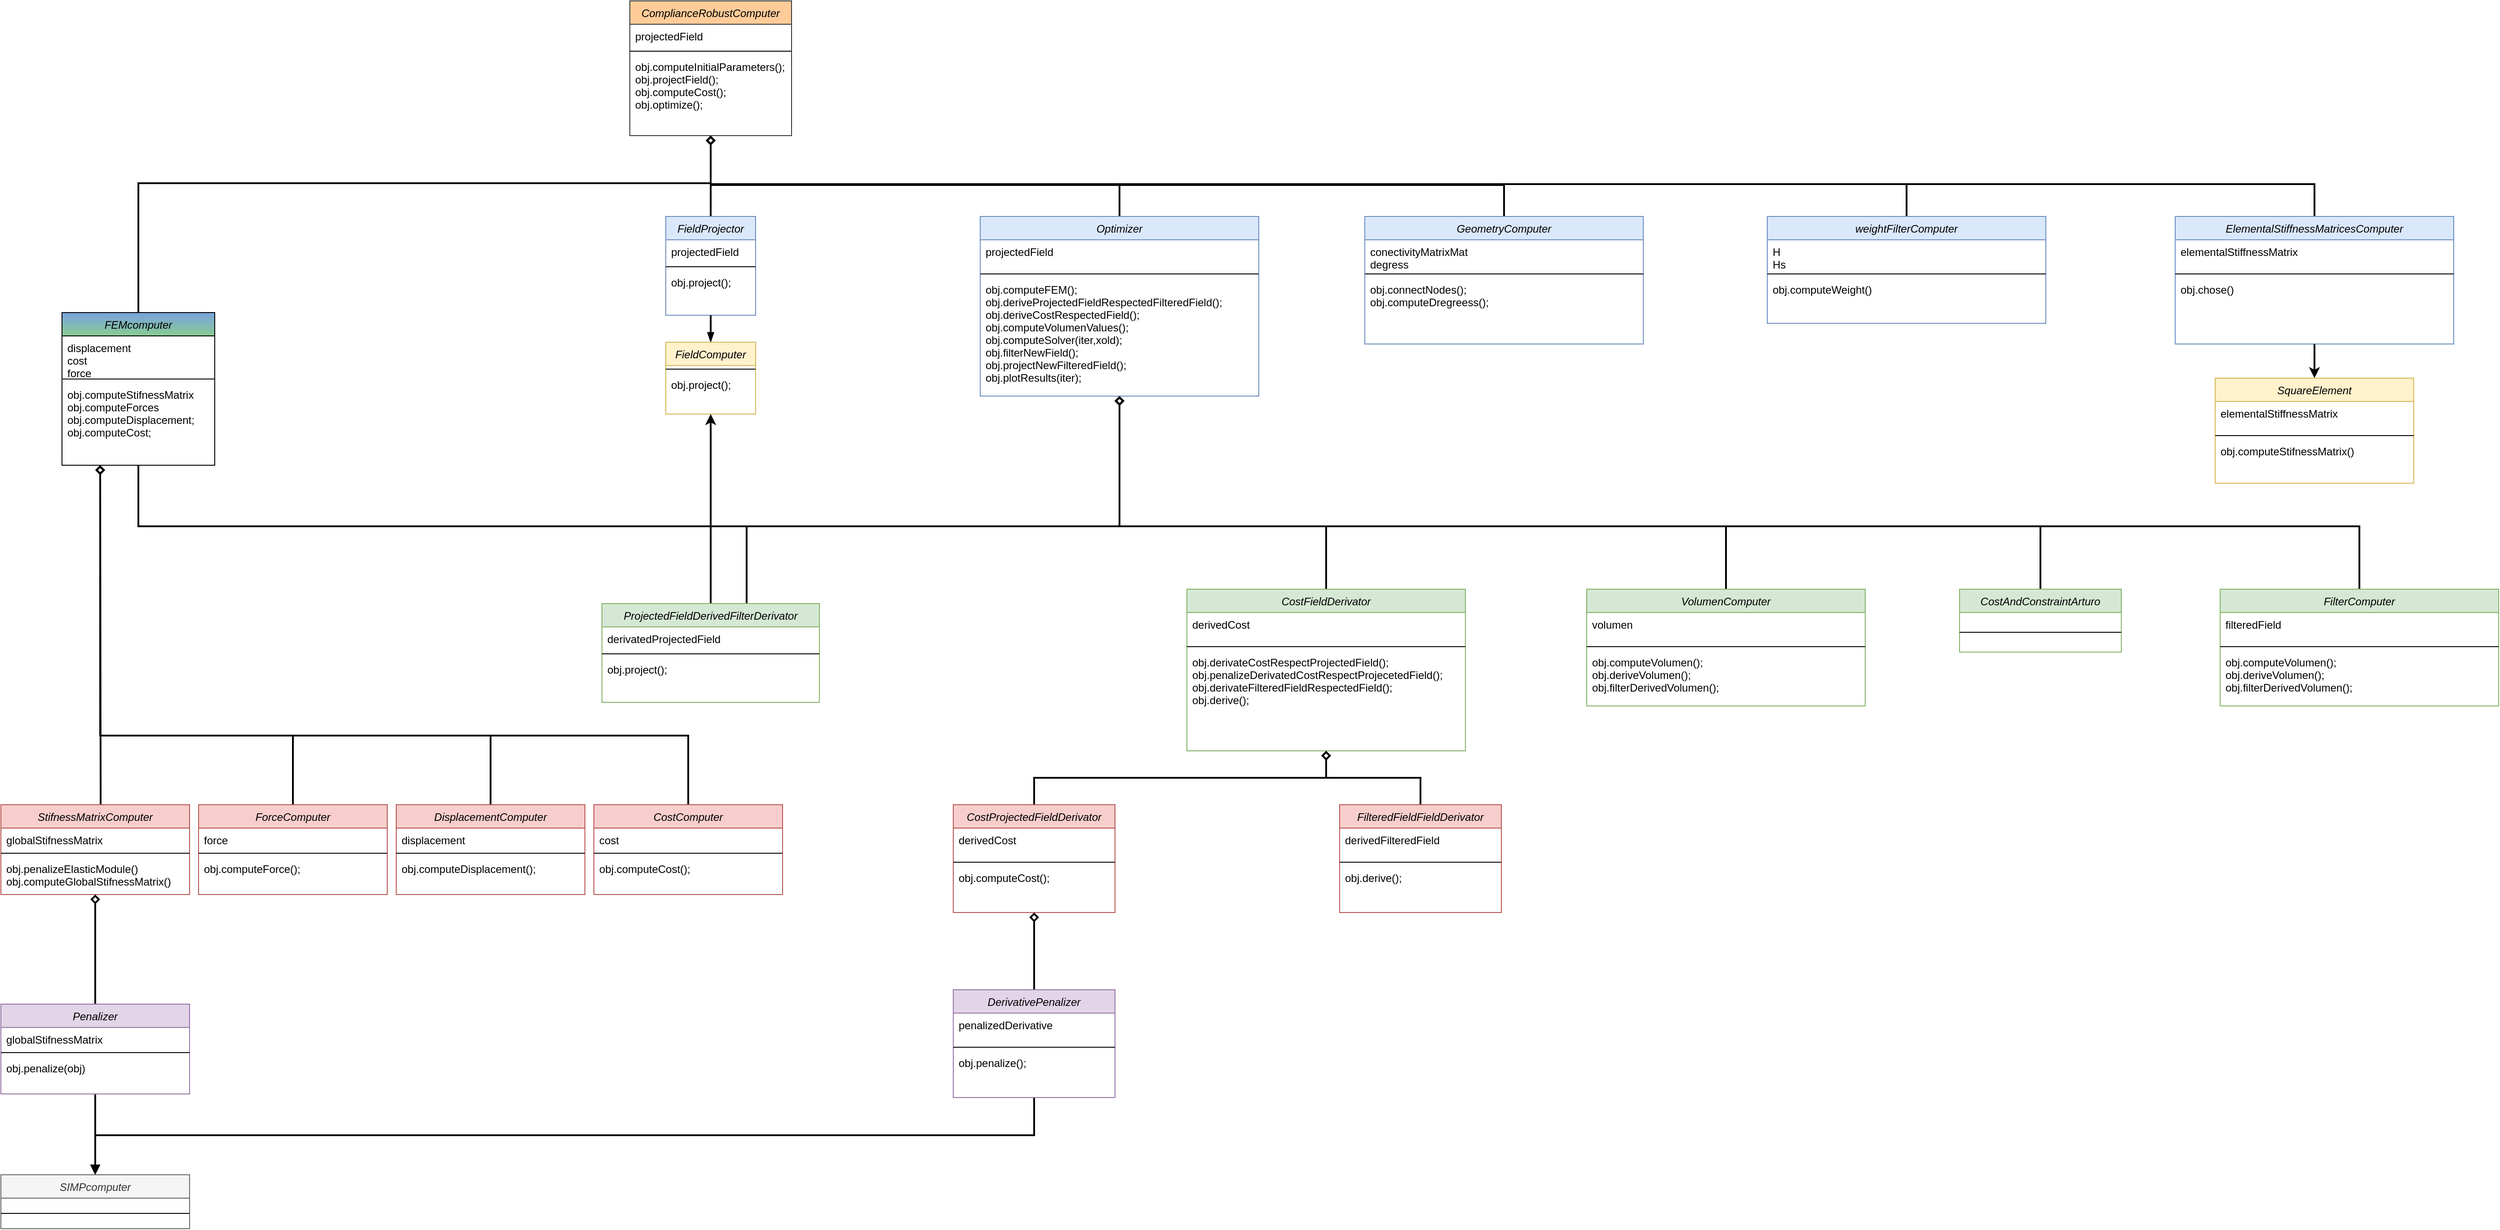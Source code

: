 <mxfile version="21.0.6" type="device"><diagram id="C5RBs43oDa-KdzZeNtuy" name="Page-1"><mxGraphModel dx="2378" dy="1433" grid="0" gridSize="10" guides="1" tooltips="1" connect="1" arrows="1" fold="1" page="1" pageScale="1" pageWidth="3300" pageHeight="2339" math="0" shadow="0"><root><mxCell id="WIyWlLk6GJQsqaUBKTNV-0"/><mxCell id="WIyWlLk6GJQsqaUBKTNV-1" parent="WIyWlLk6GJQsqaUBKTNV-0"/><mxCell id="zkfFHV4jXpPFQw0GAbJ--0" value="ComplianceRobustComputer" style="swimlane;fontStyle=2;align=center;verticalAlign=top;childLayout=stackLayout;horizontal=1;startSize=26;horizontalStack=0;resizeParent=1;resizeLast=0;collapsible=1;marginBottom=0;rounded=0;shadow=0;strokeWidth=1;fillColor=#ffcc99;strokeColor=#36393d;" parent="WIyWlLk6GJQsqaUBKTNV-1" vertex="1"><mxGeometry x="975" y="543" width="180" height="150" as="geometry"><mxRectangle x="330" y="30" width="160" height="26" as="alternateBounds"/></mxGeometry></mxCell><mxCell id="zkfFHV4jXpPFQw0GAbJ--1" value="projectedField" style="text;align=left;verticalAlign=top;spacingLeft=4;spacingRight=4;overflow=hidden;rotatable=0;points=[[0,0.5],[1,0.5]];portConstraint=eastwest;" parent="zkfFHV4jXpPFQw0GAbJ--0" vertex="1"><mxGeometry y="26" width="180" height="26" as="geometry"/></mxCell><mxCell id="zkfFHV4jXpPFQw0GAbJ--4" value="" style="line;html=1;strokeWidth=1;align=left;verticalAlign=middle;spacingTop=-1;spacingLeft=3;spacingRight=3;rotatable=0;labelPosition=right;points=[];portConstraint=eastwest;" parent="zkfFHV4jXpPFQw0GAbJ--0" vertex="1"><mxGeometry y="52" width="180" height="8" as="geometry"/></mxCell><mxCell id="zkfFHV4jXpPFQw0GAbJ--5" value="            obj.computeInitialParameters();&#10;            obj.projectField();&#10;            obj.computeCost();&#10;            obj.optimize();" style="text;align=left;verticalAlign=top;spacingLeft=4;spacingRight=4;overflow=hidden;rotatable=0;points=[[0,0.5],[1,0.5]];portConstraint=eastwest;" parent="zkfFHV4jXpPFQw0GAbJ--0" vertex="1"><mxGeometry y="60" width="180" height="70" as="geometry"/></mxCell><mxCell id="yDLSr4atUfNvEjxQzT37-46" style="edgeStyle=orthogonalEdgeStyle;rounded=0;orthogonalLoop=1;jettySize=auto;html=1;strokeColor=#000000;fontColor=#393C56;fillColor=#F2CC8F;endArrow=diamond;endFill=0;endSize=6;strokeWidth=2;" edge="1" parent="WIyWlLk6GJQsqaUBKTNV-1" source="R_Au4kxGA2XfaqDKN6vM-2" target="zkfFHV4jXpPFQw0GAbJ--0"><mxGeometry relative="1" as="geometry"/></mxCell><mxCell id="R_Au4kxGA2XfaqDKN6vM-2" value="FieldProjector" style="swimlane;fontStyle=2;align=center;verticalAlign=top;childLayout=stackLayout;horizontal=1;startSize=26;horizontalStack=0;resizeParent=1;resizeLast=0;collapsible=1;marginBottom=0;rounded=0;shadow=0;strokeWidth=1;fillColor=#dae8fc;strokeColor=#6c8ebf;" parent="WIyWlLk6GJQsqaUBKTNV-1" vertex="1"><mxGeometry x="1015" y="783" width="100" height="110" as="geometry"><mxRectangle x="330" y="30" width="160" height="26" as="alternateBounds"/></mxGeometry></mxCell><mxCell id="R_Au4kxGA2XfaqDKN6vM-3" value="projectedField" style="text;align=left;verticalAlign=top;spacingLeft=4;spacingRight=4;overflow=hidden;rotatable=0;points=[[0,0.5],[1,0.5]];portConstraint=eastwest;" parent="R_Au4kxGA2XfaqDKN6vM-2" vertex="1"><mxGeometry y="26" width="100" height="26" as="geometry"/></mxCell><mxCell id="R_Au4kxGA2XfaqDKN6vM-4" value="" style="line;html=1;strokeWidth=1;align=left;verticalAlign=middle;spacingTop=-1;spacingLeft=3;spacingRight=3;rotatable=0;labelPosition=right;points=[];portConstraint=eastwest;" parent="R_Au4kxGA2XfaqDKN6vM-2" vertex="1"><mxGeometry y="52" width="100" height="8" as="geometry"/></mxCell><mxCell id="R_Au4kxGA2XfaqDKN6vM-5" value="            obj.project();&#10;" style="text;align=left;verticalAlign=top;spacingLeft=4;spacingRight=4;overflow=hidden;rotatable=0;points=[[0,0.5],[1,0.5]];portConstraint=eastwest;" parent="R_Au4kxGA2XfaqDKN6vM-2" vertex="1"><mxGeometry y="60" width="100" height="30" as="geometry"/></mxCell><mxCell id="yDLSr4atUfNvEjxQzT37-2" style="edgeStyle=orthogonalEdgeStyle;rounded=0;orthogonalLoop=1;jettySize=auto;html=1;entryX=0.5;entryY=1;entryDx=0;entryDy=0;endArrow=none;endFill=0;startArrow=blockThin;startFill=1;endSize=6;strokeWidth=2;" edge="1" parent="WIyWlLk6GJQsqaUBKTNV-1" source="R_Au4kxGA2XfaqDKN6vM-6" target="R_Au4kxGA2XfaqDKN6vM-2"><mxGeometry relative="1" as="geometry"/></mxCell><mxCell id="R_Au4kxGA2XfaqDKN6vM-6" value="FieldComputer" style="swimlane;fontStyle=2;align=center;verticalAlign=top;childLayout=stackLayout;horizontal=1;startSize=26;horizontalStack=0;resizeParent=1;resizeLast=0;collapsible=1;marginBottom=0;rounded=0;shadow=0;strokeWidth=1;fillColor=#fff2cc;strokeColor=#d6b656;" parent="WIyWlLk6GJQsqaUBKTNV-1" vertex="1"><mxGeometry x="1015" y="923" width="100" height="80" as="geometry"><mxRectangle x="330" y="30" width="160" height="26" as="alternateBounds"/></mxGeometry></mxCell><mxCell id="R_Au4kxGA2XfaqDKN6vM-8" value="" style="line;html=1;strokeWidth=1;align=left;verticalAlign=middle;spacingTop=-1;spacingLeft=3;spacingRight=3;rotatable=0;labelPosition=right;points=[];portConstraint=eastwest;" parent="R_Au4kxGA2XfaqDKN6vM-6" vertex="1"><mxGeometry y="26" width="100" height="8" as="geometry"/></mxCell><mxCell id="R_Au4kxGA2XfaqDKN6vM-9" value="            obj.project();&#10;" style="text;align=left;verticalAlign=top;spacingLeft=4;spacingRight=4;overflow=hidden;rotatable=0;points=[[0,0.5],[1,0.5]];portConstraint=eastwest;" parent="R_Au4kxGA2XfaqDKN6vM-6" vertex="1"><mxGeometry y="34" width="100" height="26" as="geometry"/></mxCell><mxCell id="R_Au4kxGA2XfaqDKN6vM-131" style="edgeStyle=elbowEdgeStyle;rounded=0;orthogonalLoop=1;jettySize=auto;elbow=vertical;html=1;entryX=0.5;entryY=1;entryDx=0;entryDy=0;endArrow=diamond;endFill=0;endSize=6;strokeWidth=2;" parent="WIyWlLk6GJQsqaUBKTNV-1" source="R_Au4kxGA2XfaqDKN6vM-14" target="zkfFHV4jXpPFQw0GAbJ--0" edge="1"><mxGeometry relative="1" as="geometry"><Array as="points"><mxPoint x="853" y="746"/><mxPoint x="417" y="828"/><mxPoint x="510" y="828"/></Array></mxGeometry></mxCell><mxCell id="yDLSr4atUfNvEjxQzT37-9" style="edgeStyle=orthogonalEdgeStyle;rounded=0;orthogonalLoop=1;jettySize=auto;html=1;exitX=0.5;exitY=1;exitDx=0;exitDy=0;entryX=0.5;entryY=1;entryDx=0;entryDy=0;endArrow=diamond;endFill=0;endSize=6;strokeWidth=2;" edge="1" parent="WIyWlLk6GJQsqaUBKTNV-1" source="R_Au4kxGA2XfaqDKN6vM-14" target="R_Au4kxGA2XfaqDKN6vM-116"><mxGeometry relative="1" as="geometry"><Array as="points"><mxPoint x="428" y="1128"/><mxPoint x="1520" y="1128"/></Array></mxGeometry></mxCell><mxCell id="R_Au4kxGA2XfaqDKN6vM-14" value="FEMcomputer" style="swimlane;fontStyle=2;align=center;verticalAlign=top;childLayout=stackLayout;horizontal=1;startSize=26;horizontalStack=0;resizeParent=1;resizeLast=0;collapsible=1;marginBottom=0;rounded=0;shadow=0;strokeWidth=1;gradientColor=#89CC94;strokeColor=default;fillColor=#78a2de;swimlaneFillColor=none;" parent="WIyWlLk6GJQsqaUBKTNV-1" vertex="1"><mxGeometry x="343" y="890" width="170" height="170" as="geometry"><mxRectangle x="330" y="30" width="160" height="26" as="alternateBounds"/></mxGeometry></mxCell><mxCell id="R_Au4kxGA2XfaqDKN6vM-15" value="        displacement&#10;        cost&#10;        force" style="text;align=left;verticalAlign=top;spacingLeft=4;spacingRight=4;overflow=hidden;rotatable=0;points=[[0,0.5],[1,0.5]];portConstraint=eastwest;" parent="R_Au4kxGA2XfaqDKN6vM-14" vertex="1"><mxGeometry y="26" width="170" height="44" as="geometry"/></mxCell><mxCell id="R_Au4kxGA2XfaqDKN6vM-16" value="" style="line;html=1;strokeWidth=1;align=left;verticalAlign=middle;spacingTop=-1;spacingLeft=3;spacingRight=3;rotatable=0;labelPosition=right;points=[];portConstraint=eastwest;" parent="R_Au4kxGA2XfaqDKN6vM-14" vertex="1"><mxGeometry y="70" width="170" height="8" as="geometry"/></mxCell><mxCell id="R_Au4kxGA2XfaqDKN6vM-17" value="            obj.computeStifnessMatrix&#10;            obj.computeForces&#10;            obj.computeDisplacement;&#10;            obj.computeCost;" style="text;align=left;verticalAlign=top;spacingLeft=4;spacingRight=4;overflow=hidden;rotatable=0;points=[[0,0.5],[1,0.5]];portConstraint=eastwest;" parent="R_Au4kxGA2XfaqDKN6vM-14" vertex="1"><mxGeometry y="78" width="170" height="62" as="geometry"/></mxCell><mxCell id="R_Au4kxGA2XfaqDKN6vM-112" style="edgeStyle=elbowEdgeStyle;rounded=0;orthogonalLoop=1;jettySize=auto;elbow=vertical;html=1;entryX=0.25;entryY=1;entryDx=0;entryDy=0;endArrow=diamond;endFill=0;strokeWidth=2;" parent="WIyWlLk6GJQsqaUBKTNV-1" source="R_Au4kxGA2XfaqDKN6vM-32" target="R_Au4kxGA2XfaqDKN6vM-14" edge="1"><mxGeometry relative="1" as="geometry"><Array as="points"><mxPoint x="386" y="1426"/><mxPoint x="401" y="1405"/></Array></mxGeometry></mxCell><mxCell id="R_Au4kxGA2XfaqDKN6vM-32" value="StifnessMatrixComputer" style="swimlane;fontStyle=2;align=center;verticalAlign=top;childLayout=stackLayout;horizontal=1;startSize=26;horizontalStack=0;resizeParent=1;resizeLast=0;collapsible=1;marginBottom=0;rounded=0;shadow=0;strokeWidth=1;fillColor=#f8cecc;strokeColor=#b85450;" parent="WIyWlLk6GJQsqaUBKTNV-1" vertex="1"><mxGeometry x="275" y="1438" width="210" height="100" as="geometry"><mxRectangle x="330" y="30" width="160" height="26" as="alternateBounds"/></mxGeometry></mxCell><mxCell id="R_Au4kxGA2XfaqDKN6vM-33" value="globalStifnessMatrix" style="text;align=left;verticalAlign=top;spacingLeft=4;spacingRight=4;overflow=hidden;rotatable=0;points=[[0,0.5],[1,0.5]];portConstraint=eastwest;" parent="R_Au4kxGA2XfaqDKN6vM-32" vertex="1"><mxGeometry y="26" width="210" height="24" as="geometry"/></mxCell><mxCell id="R_Au4kxGA2XfaqDKN6vM-34" value="" style="line;html=1;strokeWidth=1;align=left;verticalAlign=middle;spacingTop=-1;spacingLeft=3;spacingRight=3;rotatable=0;labelPosition=right;points=[];portConstraint=eastwest;" parent="R_Au4kxGA2XfaqDKN6vM-32" vertex="1"><mxGeometry y="50" width="210" height="8" as="geometry"/></mxCell><mxCell id="R_Au4kxGA2XfaqDKN6vM-35" value="            obj.penalizeElasticModule()&#10;            obj.computeGlobalStifnessMatrix()" style="text;align=left;verticalAlign=top;spacingLeft=4;spacingRight=4;overflow=hidden;rotatable=0;points=[[0,0.5],[1,0.5]];portConstraint=eastwest;" parent="R_Au4kxGA2XfaqDKN6vM-32" vertex="1"><mxGeometry y="58" width="210" height="42" as="geometry"/></mxCell><mxCell id="R_Au4kxGA2XfaqDKN6vM-49" style="edgeStyle=elbowEdgeStyle;rounded=0;orthogonalLoop=1;jettySize=auto;elbow=vertical;html=1;endArrow=block;endFill=1;strokeWidth=2;" parent="WIyWlLk6GJQsqaUBKTNV-1" source="R_Au4kxGA2XfaqDKN6vM-37" target="R_Au4kxGA2XfaqDKN6vM-41" edge="1"><mxGeometry relative="1" as="geometry"/></mxCell><mxCell id="R_Au4kxGA2XfaqDKN6vM-115" style="edgeStyle=elbowEdgeStyle;rounded=0;orthogonalLoop=1;jettySize=auto;elbow=vertical;html=1;endArrow=diamond;endFill=0;strokeWidth=2;" parent="WIyWlLk6GJQsqaUBKTNV-1" source="R_Au4kxGA2XfaqDKN6vM-37" target="R_Au4kxGA2XfaqDKN6vM-32" edge="1"><mxGeometry relative="1" as="geometry"/></mxCell><mxCell id="R_Au4kxGA2XfaqDKN6vM-37" value="Penalizer" style="swimlane;fontStyle=2;align=center;verticalAlign=top;childLayout=stackLayout;horizontal=1;startSize=26;horizontalStack=0;resizeParent=1;resizeLast=0;collapsible=1;marginBottom=0;rounded=0;shadow=0;strokeWidth=1;fillColor=#e1d5e7;strokeColor=#9673a6;" parent="WIyWlLk6GJQsqaUBKTNV-1" vertex="1"><mxGeometry x="275" y="1660" width="210" height="100" as="geometry"><mxRectangle x="330" y="30" width="160" height="26" as="alternateBounds"/></mxGeometry></mxCell><mxCell id="R_Au4kxGA2XfaqDKN6vM-38" value="globalStifnessMatrix" style="text;align=left;verticalAlign=top;spacingLeft=4;spacingRight=4;overflow=hidden;rotatable=0;points=[[0,0.5],[1,0.5]];portConstraint=eastwest;" parent="R_Au4kxGA2XfaqDKN6vM-37" vertex="1"><mxGeometry y="26" width="210" height="24" as="geometry"/></mxCell><mxCell id="R_Au4kxGA2XfaqDKN6vM-39" value="" style="line;html=1;strokeWidth=1;align=left;verticalAlign=middle;spacingTop=-1;spacingLeft=3;spacingRight=3;rotatable=0;labelPosition=right;points=[];portConstraint=eastwest;" parent="R_Au4kxGA2XfaqDKN6vM-37" vertex="1"><mxGeometry y="50" width="210" height="8" as="geometry"/></mxCell><mxCell id="R_Au4kxGA2XfaqDKN6vM-40" value="            obj.penalize(obj)" style="text;align=left;verticalAlign=top;spacingLeft=4;spacingRight=4;overflow=hidden;rotatable=0;points=[[0,0.5],[1,0.5]];portConstraint=eastwest;" parent="R_Au4kxGA2XfaqDKN6vM-37" vertex="1"><mxGeometry y="58" width="210" height="42" as="geometry"/></mxCell><mxCell id="R_Au4kxGA2XfaqDKN6vM-41" value="SIMPcomputer" style="swimlane;fontStyle=2;align=center;verticalAlign=top;childLayout=stackLayout;horizontal=1;startSize=26;horizontalStack=0;resizeParent=1;resizeLast=0;collapsible=1;marginBottom=0;rounded=0;shadow=0;strokeWidth=1;fillColor=#f5f5f5;strokeColor=#666666;fontColor=#333333;" parent="WIyWlLk6GJQsqaUBKTNV-1" vertex="1"><mxGeometry x="275" y="1850" width="210" height="60" as="geometry"><mxRectangle x="330" y="30" width="160" height="26" as="alternateBounds"/></mxGeometry></mxCell><mxCell id="R_Au4kxGA2XfaqDKN6vM-43" value="" style="line;html=1;strokeWidth=1;align=left;verticalAlign=middle;spacingTop=-1;spacingLeft=3;spacingRight=3;rotatable=0;labelPosition=right;points=[];portConstraint=eastwest;" parent="R_Au4kxGA2XfaqDKN6vM-41" vertex="1"><mxGeometry y="26" width="210" height="34" as="geometry"/></mxCell><mxCell id="R_Au4kxGA2XfaqDKN6vM-104" style="edgeStyle=elbowEdgeStyle;rounded=0;orthogonalLoop=1;jettySize=auto;elbow=vertical;html=1;entryX=0.25;entryY=1;entryDx=0;entryDy=0;endArrow=diamond;endFill=0;strokeWidth=2;" parent="WIyWlLk6GJQsqaUBKTNV-1" source="R_Au4kxGA2XfaqDKN6vM-50" target="R_Au4kxGA2XfaqDKN6vM-14" edge="1"><mxGeometry relative="1" as="geometry"><Array as="points"><mxPoint x="600" y="1361"/></Array></mxGeometry></mxCell><mxCell id="R_Au4kxGA2XfaqDKN6vM-50" value="ForceComputer" style="swimlane;fontStyle=2;align=center;verticalAlign=top;childLayout=stackLayout;horizontal=1;startSize=26;horizontalStack=0;resizeParent=1;resizeLast=0;collapsible=1;marginBottom=0;rounded=0;shadow=0;strokeWidth=1;fillColor=#f8cecc;strokeColor=#b85450;" parent="WIyWlLk6GJQsqaUBKTNV-1" vertex="1"><mxGeometry x="495" y="1438" width="210" height="100" as="geometry"><mxRectangle x="330" y="30" width="160" height="26" as="alternateBounds"/></mxGeometry></mxCell><mxCell id="R_Au4kxGA2XfaqDKN6vM-51" value="force" style="text;align=left;verticalAlign=top;spacingLeft=4;spacingRight=4;overflow=hidden;rotatable=0;points=[[0,0.5],[1,0.5]];portConstraint=eastwest;" parent="R_Au4kxGA2XfaqDKN6vM-50" vertex="1"><mxGeometry y="26" width="210" height="24" as="geometry"/></mxCell><mxCell id="R_Au4kxGA2XfaqDKN6vM-52" value="" style="line;html=1;strokeWidth=1;align=left;verticalAlign=middle;spacingTop=-1;spacingLeft=3;spacingRight=3;rotatable=0;labelPosition=right;points=[];portConstraint=eastwest;" parent="R_Au4kxGA2XfaqDKN6vM-50" vertex="1"><mxGeometry y="50" width="210" height="8" as="geometry"/></mxCell><mxCell id="R_Au4kxGA2XfaqDKN6vM-53" value="            obj.computeForce();" style="text;align=left;verticalAlign=top;spacingLeft=4;spacingRight=4;overflow=hidden;rotatable=0;points=[[0,0.5],[1,0.5]];portConstraint=eastwest;" parent="R_Au4kxGA2XfaqDKN6vM-50" vertex="1"><mxGeometry y="58" width="210" height="42" as="geometry"/></mxCell><mxCell id="R_Au4kxGA2XfaqDKN6vM-113" style="edgeStyle=elbowEdgeStyle;rounded=0;orthogonalLoop=1;jettySize=auto;elbow=vertical;html=1;entryX=0.25;entryY=1;entryDx=0;entryDy=0;endArrow=diamond;endFill=0;strokeWidth=2;" parent="WIyWlLk6GJQsqaUBKTNV-1" source="R_Au4kxGA2XfaqDKN6vM-67" target="R_Au4kxGA2XfaqDKN6vM-14" edge="1"><mxGeometry relative="1" as="geometry"><Array as="points"><mxPoint x="674" y="1361"/><mxPoint x="579" y="1363"/></Array></mxGeometry></mxCell><mxCell id="R_Au4kxGA2XfaqDKN6vM-67" value="DisplacementComputer" style="swimlane;fontStyle=2;align=center;verticalAlign=top;childLayout=stackLayout;horizontal=1;startSize=26;horizontalStack=0;resizeParent=1;resizeLast=0;collapsible=1;marginBottom=0;rounded=0;shadow=0;strokeWidth=1;fillColor=#f8cecc;strokeColor=#b85450;" parent="WIyWlLk6GJQsqaUBKTNV-1" vertex="1"><mxGeometry x="715" y="1438" width="210" height="100" as="geometry"><mxRectangle x="330" y="30" width="160" height="26" as="alternateBounds"/></mxGeometry></mxCell><mxCell id="R_Au4kxGA2XfaqDKN6vM-68" value="displacement" style="text;align=left;verticalAlign=top;spacingLeft=4;spacingRight=4;overflow=hidden;rotatable=0;points=[[0,0.5],[1,0.5]];portConstraint=eastwest;" parent="R_Au4kxGA2XfaqDKN6vM-67" vertex="1"><mxGeometry y="26" width="210" height="24" as="geometry"/></mxCell><mxCell id="R_Au4kxGA2XfaqDKN6vM-69" value="" style="line;html=1;strokeWidth=1;align=left;verticalAlign=middle;spacingTop=-1;spacingLeft=3;spacingRight=3;rotatable=0;labelPosition=right;points=[];portConstraint=eastwest;" parent="R_Au4kxGA2XfaqDKN6vM-67" vertex="1"><mxGeometry y="50" width="210" height="8" as="geometry"/></mxCell><mxCell id="R_Au4kxGA2XfaqDKN6vM-70" value="            obj.computeDisplacement();" style="text;align=left;verticalAlign=top;spacingLeft=4;spacingRight=4;overflow=hidden;rotatable=0;points=[[0,0.5],[1,0.5]];portConstraint=eastwest;" parent="R_Au4kxGA2XfaqDKN6vM-67" vertex="1"><mxGeometry y="58" width="210" height="42" as="geometry"/></mxCell><mxCell id="R_Au4kxGA2XfaqDKN6vM-114" style="edgeStyle=elbowEdgeStyle;rounded=0;orthogonalLoop=1;jettySize=auto;elbow=vertical;html=1;entryX=0.25;entryY=1;entryDx=0;entryDy=0;endArrow=diamond;endFill=0;strokeWidth=2;" parent="WIyWlLk6GJQsqaUBKTNV-1" source="R_Au4kxGA2XfaqDKN6vM-78" target="R_Au4kxGA2XfaqDKN6vM-14" edge="1"><mxGeometry relative="1" as="geometry"><Array as="points"><mxPoint x="698" y="1361"/></Array></mxGeometry></mxCell><mxCell id="R_Au4kxGA2XfaqDKN6vM-78" value="CostComputer" style="swimlane;fontStyle=2;align=center;verticalAlign=top;childLayout=stackLayout;horizontal=1;startSize=26;horizontalStack=0;resizeParent=1;resizeLast=0;collapsible=1;marginBottom=0;rounded=0;shadow=0;strokeWidth=1;fillColor=#f8cecc;strokeColor=#b85450;" parent="WIyWlLk6GJQsqaUBKTNV-1" vertex="1"><mxGeometry x="935" y="1438" width="210" height="100" as="geometry"><mxRectangle x="330" y="30" width="160" height="26" as="alternateBounds"/></mxGeometry></mxCell><mxCell id="R_Au4kxGA2XfaqDKN6vM-79" value="cost&#10;" style="text;align=left;verticalAlign=top;spacingLeft=4;spacingRight=4;overflow=hidden;rotatable=0;points=[[0,0.5],[1,0.5]];portConstraint=eastwest;" parent="R_Au4kxGA2XfaqDKN6vM-78" vertex="1"><mxGeometry y="26" width="210" height="24" as="geometry"/></mxCell><mxCell id="R_Au4kxGA2XfaqDKN6vM-80" value="" style="line;html=1;strokeWidth=1;align=left;verticalAlign=middle;spacingTop=-1;spacingLeft=3;spacingRight=3;rotatable=0;labelPosition=right;points=[];portConstraint=eastwest;" parent="R_Au4kxGA2XfaqDKN6vM-78" vertex="1"><mxGeometry y="50" width="210" height="8" as="geometry"/></mxCell><mxCell id="R_Au4kxGA2XfaqDKN6vM-81" value="            obj.computeCost();" style="text;align=left;verticalAlign=top;spacingLeft=4;spacingRight=4;overflow=hidden;rotatable=0;points=[[0,0.5],[1,0.5]];portConstraint=eastwest;" parent="R_Au4kxGA2XfaqDKN6vM-78" vertex="1"><mxGeometry y="58" width="210" height="42" as="geometry"/></mxCell><mxCell id="R_Au4kxGA2XfaqDKN6vM-132" style="edgeStyle=elbowEdgeStyle;rounded=0;orthogonalLoop=1;jettySize=auto;elbow=vertical;html=1;entryX=0.5;entryY=1;entryDx=0;entryDy=0;endArrow=diamond;endFill=0;endSize=6;strokeWidth=2;" parent="WIyWlLk6GJQsqaUBKTNV-1" source="R_Au4kxGA2XfaqDKN6vM-116" target="zkfFHV4jXpPFQw0GAbJ--0" edge="1"><mxGeometry relative="1" as="geometry"><Array as="points"><mxPoint x="1303" y="747"/><mxPoint x="1261" y="745"/><mxPoint x="1295" y="828"/></Array></mxGeometry></mxCell><mxCell id="R_Au4kxGA2XfaqDKN6vM-116" value="Optimizer" style="swimlane;fontStyle=2;align=center;verticalAlign=top;childLayout=stackLayout;horizontal=1;startSize=26;horizontalStack=0;resizeParent=1;resizeLast=0;collapsible=1;marginBottom=0;rounded=0;shadow=0;strokeWidth=1;fillColor=#dae8fc;strokeColor=#6c8ebf;" parent="WIyWlLk6GJQsqaUBKTNV-1" vertex="1"><mxGeometry x="1365" y="783" width="310" height="200" as="geometry"><mxRectangle x="330" y="30" width="160" height="26" as="alternateBounds"/></mxGeometry></mxCell><mxCell id="R_Au4kxGA2XfaqDKN6vM-117" value="        projectedField" style="text;align=left;verticalAlign=top;spacingLeft=4;spacingRight=4;overflow=hidden;rotatable=0;points=[[0,0.5],[1,0.5]];portConstraint=eastwest;" parent="R_Au4kxGA2XfaqDKN6vM-116" vertex="1"><mxGeometry y="26" width="310" height="34" as="geometry"/></mxCell><mxCell id="R_Au4kxGA2XfaqDKN6vM-118" value="" style="line;html=1;strokeWidth=1;align=left;verticalAlign=middle;spacingTop=-1;spacingLeft=3;spacingRight=3;rotatable=0;labelPosition=right;points=[];portConstraint=eastwest;" parent="R_Au4kxGA2XfaqDKN6vM-116" vertex="1"><mxGeometry y="60" width="310" height="8" as="geometry"/></mxCell><mxCell id="R_Au4kxGA2XfaqDKN6vM-119" value=" obj.computeFEM();&#10;obj.deriveProjectedFieldRespectedFilteredField();&#10;obj.deriveCostRespectedField();&#10;obj.computeVolumenValues();&#10;obj.computeSolver(iter,xold);&#10;obj.filterNewField();&#10;obj.projectNewFilteredField();&#10;obj.plotResults(iter);" style="text;align=left;verticalAlign=top;spacingLeft=4;spacingRight=4;overflow=hidden;rotatable=0;points=[[0,0.5],[1,0.5]];portConstraint=eastwest;" parent="R_Au4kxGA2XfaqDKN6vM-116" vertex="1"><mxGeometry y="68" width="310" height="122" as="geometry"/></mxCell><mxCell id="yDLSr4atUfNvEjxQzT37-16" style="edgeStyle=orthogonalEdgeStyle;rounded=0;orthogonalLoop=1;jettySize=auto;html=1;exitX=0.5;exitY=0;exitDx=0;exitDy=0;entryX=0.5;entryY=1;entryDx=0;entryDy=0;endArrow=diamond;endFill=0;endSize=6;strokeWidth=2;" edge="1" parent="WIyWlLk6GJQsqaUBKTNV-1" source="R_Au4kxGA2XfaqDKN6vM-134" target="R_Au4kxGA2XfaqDKN6vM-116"><mxGeometry relative="1" as="geometry"><Array as="points"><mxPoint x="1750" y="1128"/><mxPoint x="1520" y="1128"/></Array></mxGeometry></mxCell><mxCell id="R_Au4kxGA2XfaqDKN6vM-134" value="CostFieldDerivator" style="swimlane;fontStyle=2;align=center;verticalAlign=top;childLayout=stackLayout;horizontal=1;startSize=26;horizontalStack=0;resizeParent=1;resizeLast=0;collapsible=1;marginBottom=0;rounded=0;shadow=0;strokeWidth=1;fillColor=#d5e8d4;strokeColor=#82b366;" parent="WIyWlLk6GJQsqaUBKTNV-1" vertex="1"><mxGeometry x="1595" y="1198" width="310" height="180" as="geometry"><mxRectangle x="330" y="30" width="160" height="26" as="alternateBounds"/></mxGeometry></mxCell><mxCell id="R_Au4kxGA2XfaqDKN6vM-135" value="        derivedCost" style="text;align=left;verticalAlign=top;spacingLeft=4;spacingRight=4;overflow=hidden;rotatable=0;points=[[0,0.5],[1,0.5]];portConstraint=eastwest;" parent="R_Au4kxGA2XfaqDKN6vM-134" vertex="1"><mxGeometry y="26" width="310" height="34" as="geometry"/></mxCell><mxCell id="R_Au4kxGA2XfaqDKN6vM-136" value="" style="line;html=1;strokeWidth=1;align=left;verticalAlign=middle;spacingTop=-1;spacingLeft=3;spacingRight=3;rotatable=0;labelPosition=right;points=[];portConstraint=eastwest;" parent="R_Au4kxGA2XfaqDKN6vM-134" vertex="1"><mxGeometry y="60" width="310" height="8" as="geometry"/></mxCell><mxCell id="R_Au4kxGA2XfaqDKN6vM-137" value="obj.derivateCostRespectProjectedField();&#10;obj.penalizeDerivatedCostRespectProjecetedField();&#10;obj.derivateFilteredFieldRespectedField();&#10;obj.derive();&#10;" style="text;align=left;verticalAlign=top;spacingLeft=4;spacingRight=4;overflow=hidden;rotatable=0;points=[[0,0.5],[1,0.5]];portConstraint=eastwest;" parent="R_Au4kxGA2XfaqDKN6vM-134" vertex="1"><mxGeometry y="68" width="310" height="92" as="geometry"/></mxCell><mxCell id="R_Au4kxGA2XfaqDKN6vM-143" style="edgeStyle=elbowEdgeStyle;rounded=0;orthogonalLoop=1;jettySize=auto;elbow=vertical;html=1;entryX=0.5;entryY=1;entryDx=0;entryDy=0;endArrow=diamond;endFill=0;strokeWidth=2;" parent="WIyWlLk6GJQsqaUBKTNV-1" source="R_Au4kxGA2XfaqDKN6vM-139" target="R_Au4kxGA2XfaqDKN6vM-134" edge="1"><mxGeometry relative="1" as="geometry"/></mxCell><mxCell id="R_Au4kxGA2XfaqDKN6vM-139" value="CostProjectedFieldDerivator" style="swimlane;fontStyle=2;align=center;verticalAlign=top;childLayout=stackLayout;horizontal=1;startSize=26;horizontalStack=0;resizeParent=1;resizeLast=0;collapsible=1;marginBottom=0;rounded=0;shadow=0;strokeWidth=1;fillColor=#f8cecc;strokeColor=#b85450;" parent="WIyWlLk6GJQsqaUBKTNV-1" vertex="1"><mxGeometry x="1335" y="1438" width="180" height="120" as="geometry"><mxRectangle x="330" y="30" width="160" height="26" as="alternateBounds"/></mxGeometry></mxCell><mxCell id="R_Au4kxGA2XfaqDKN6vM-140" value="        derivedCost" style="text;align=left;verticalAlign=top;spacingLeft=4;spacingRight=4;overflow=hidden;rotatable=0;points=[[0,0.5],[1,0.5]];portConstraint=eastwest;" parent="R_Au4kxGA2XfaqDKN6vM-139" vertex="1"><mxGeometry y="26" width="180" height="34" as="geometry"/></mxCell><mxCell id="R_Au4kxGA2XfaqDKN6vM-141" value="" style="line;html=1;strokeWidth=1;align=left;verticalAlign=middle;spacingTop=-1;spacingLeft=3;spacingRight=3;rotatable=0;labelPosition=right;points=[];portConstraint=eastwest;" parent="R_Au4kxGA2XfaqDKN6vM-139" vertex="1"><mxGeometry y="60" width="180" height="8" as="geometry"/></mxCell><mxCell id="R_Au4kxGA2XfaqDKN6vM-142" value="            obj.computeCost();" style="text;align=left;verticalAlign=top;spacingLeft=4;spacingRight=4;overflow=hidden;rotatable=0;points=[[0,0.5],[1,0.5]];portConstraint=eastwest;" parent="R_Au4kxGA2XfaqDKN6vM-139" vertex="1"><mxGeometry y="68" width="180" height="42" as="geometry"/></mxCell><mxCell id="R_Au4kxGA2XfaqDKN6vM-149" style="edgeStyle=elbowEdgeStyle;rounded=0;orthogonalLoop=1;jettySize=auto;elbow=vertical;html=1;endArrow=block;endFill=1;strokeWidth=2;" parent="WIyWlLk6GJQsqaUBKTNV-1" source="R_Au4kxGA2XfaqDKN6vM-144" target="R_Au4kxGA2XfaqDKN6vM-41" edge="1"><mxGeometry relative="1" as="geometry"><Array as="points"><mxPoint x="666" y="1806"/><mxPoint x="654" y="1780"/><mxPoint x="1015" y="1728"/></Array></mxGeometry></mxCell><mxCell id="yDLSr4atUfNvEjxQzT37-72" style="edgeStyle=orthogonalEdgeStyle;rounded=0;orthogonalLoop=1;jettySize=auto;html=1;strokeColor=#000000;fontColor=#393C56;fillColor=#F2CC8F;strokeWidth=2;endArrow=diamond;endFill=0;" edge="1" parent="WIyWlLk6GJQsqaUBKTNV-1" source="R_Au4kxGA2XfaqDKN6vM-144" target="R_Au4kxGA2XfaqDKN6vM-139"><mxGeometry relative="1" as="geometry"/></mxCell><mxCell id="R_Au4kxGA2XfaqDKN6vM-144" value="DerivativePenalizer" style="swimlane;fontStyle=2;align=center;verticalAlign=top;childLayout=stackLayout;horizontal=1;startSize=26;horizontalStack=0;resizeParent=1;resizeLast=0;collapsible=1;marginBottom=0;rounded=0;shadow=0;strokeWidth=1;fillColor=#e1d5e7;strokeColor=#9673a6;" parent="WIyWlLk6GJQsqaUBKTNV-1" vertex="1"><mxGeometry x="1335" y="1644" width="180" height="120" as="geometry"><mxRectangle x="330" y="30" width="160" height="26" as="alternateBounds"/></mxGeometry></mxCell><mxCell id="R_Au4kxGA2XfaqDKN6vM-145" value="penalizedDerivative" style="text;align=left;verticalAlign=top;spacingLeft=4;spacingRight=4;overflow=hidden;rotatable=0;points=[[0,0.5],[1,0.5]];portConstraint=eastwest;" parent="R_Au4kxGA2XfaqDKN6vM-144" vertex="1"><mxGeometry y="26" width="180" height="34" as="geometry"/></mxCell><mxCell id="R_Au4kxGA2XfaqDKN6vM-146" value="" style="line;html=1;strokeWidth=1;align=left;verticalAlign=middle;spacingTop=-1;spacingLeft=3;spacingRight=3;rotatable=0;labelPosition=right;points=[];portConstraint=eastwest;" parent="R_Au4kxGA2XfaqDKN6vM-144" vertex="1"><mxGeometry y="60" width="180" height="8" as="geometry"/></mxCell><mxCell id="R_Au4kxGA2XfaqDKN6vM-147" value="            obj.penalize();" style="text;align=left;verticalAlign=top;spacingLeft=4;spacingRight=4;overflow=hidden;rotatable=0;points=[[0,0.5],[1,0.5]];portConstraint=eastwest;" parent="R_Au4kxGA2XfaqDKN6vM-144" vertex="1"><mxGeometry y="68" width="180" height="42" as="geometry"/></mxCell><mxCell id="R_Au4kxGA2XfaqDKN6vM-154" style="edgeStyle=elbowEdgeStyle;rounded=0;orthogonalLoop=1;jettySize=auto;elbow=vertical;html=1;endArrow=diamond;endFill=0;strokeWidth=2;" parent="WIyWlLk6GJQsqaUBKTNV-1" source="R_Au4kxGA2XfaqDKN6vM-150" target="R_Au4kxGA2XfaqDKN6vM-134" edge="1"><mxGeometry relative="1" as="geometry"/></mxCell><mxCell id="R_Au4kxGA2XfaqDKN6vM-150" value="FilteredFieldFieldDerivator" style="swimlane;fontStyle=2;align=center;verticalAlign=top;childLayout=stackLayout;horizontal=1;startSize=26;horizontalStack=0;resizeParent=1;resizeLast=0;collapsible=1;marginBottom=0;rounded=0;shadow=0;strokeWidth=1;fillColor=#f8cecc;strokeColor=#b85450;" parent="WIyWlLk6GJQsqaUBKTNV-1" vertex="1"><mxGeometry x="1765" y="1438" width="180" height="120" as="geometry"><mxRectangle x="330" y="30" width="160" height="26" as="alternateBounds"/></mxGeometry></mxCell><mxCell id="R_Au4kxGA2XfaqDKN6vM-151" value="derivedFilteredField" style="text;align=left;verticalAlign=top;spacingLeft=4;spacingRight=4;overflow=hidden;rotatable=0;points=[[0,0.5],[1,0.5]];portConstraint=eastwest;" parent="R_Au4kxGA2XfaqDKN6vM-150" vertex="1"><mxGeometry y="26" width="180" height="34" as="geometry"/></mxCell><mxCell id="R_Au4kxGA2XfaqDKN6vM-152" value="" style="line;html=1;strokeWidth=1;align=left;verticalAlign=middle;spacingTop=-1;spacingLeft=3;spacingRight=3;rotatable=0;labelPosition=right;points=[];portConstraint=eastwest;" parent="R_Au4kxGA2XfaqDKN6vM-150" vertex="1"><mxGeometry y="60" width="180" height="8" as="geometry"/></mxCell><mxCell id="R_Au4kxGA2XfaqDKN6vM-153" value="            obj.derive();" style="text;align=left;verticalAlign=top;spacingLeft=4;spacingRight=4;overflow=hidden;rotatable=0;points=[[0,0.5],[1,0.5]];portConstraint=eastwest;" parent="R_Au4kxGA2XfaqDKN6vM-150" vertex="1"><mxGeometry y="68" width="180" height="42" as="geometry"/></mxCell><mxCell id="yDLSr4atUfNvEjxQzT37-20" style="edgeStyle=orthogonalEdgeStyle;rounded=0;orthogonalLoop=1;jettySize=auto;html=1;exitX=0.5;exitY=0;exitDx=0;exitDy=0;entryX=0.5;entryY=1;entryDx=0;entryDy=0;endArrow=diamond;endFill=0;endSize=6;strokeWidth=2;" edge="1" parent="WIyWlLk6GJQsqaUBKTNV-1" source="R_Au4kxGA2XfaqDKN6vM-155" target="R_Au4kxGA2XfaqDKN6vM-116"><mxGeometry relative="1" as="geometry"><Array as="points"><mxPoint x="2545" y="1128"/><mxPoint x="1520" y="1128"/></Array></mxGeometry></mxCell><mxCell id="R_Au4kxGA2XfaqDKN6vM-155" value="CostAndConstraintArturo" style="swimlane;fontStyle=2;align=center;verticalAlign=top;childLayout=stackLayout;horizontal=1;startSize=26;horizontalStack=0;resizeParent=1;resizeLast=0;collapsible=1;marginBottom=0;rounded=0;shadow=0;strokeWidth=1;fillColor=#d5e8d4;strokeColor=#82b366;" parent="WIyWlLk6GJQsqaUBKTNV-1" vertex="1"><mxGeometry x="2455" y="1198" width="180" height="70" as="geometry"><mxRectangle x="330" y="30" width="160" height="26" as="alternateBounds"/></mxGeometry></mxCell><mxCell id="R_Au4kxGA2XfaqDKN6vM-157" value="" style="line;html=1;strokeWidth=1;align=left;verticalAlign=middle;spacingTop=-1;spacingLeft=3;spacingRight=3;rotatable=0;labelPosition=right;points=[];portConstraint=eastwest;" parent="R_Au4kxGA2XfaqDKN6vM-155" vertex="1"><mxGeometry y="26" width="180" height="44" as="geometry"/></mxCell><mxCell id="yDLSr4atUfNvEjxQzT37-27" style="edgeStyle=orthogonalEdgeStyle;rounded=0;orthogonalLoop=1;jettySize=auto;html=1;entryX=0.5;entryY=1;entryDx=0;entryDy=0;endSize=6;strokeWidth=2;" edge="1" parent="WIyWlLk6GJQsqaUBKTNV-1" source="yDLSr4atUfNvEjxQzT37-23" target="R_Au4kxGA2XfaqDKN6vM-6"><mxGeometry relative="1" as="geometry"/></mxCell><mxCell id="yDLSr4atUfNvEjxQzT37-33" style="edgeStyle=orthogonalEdgeStyle;rounded=0;orthogonalLoop=1;jettySize=auto;html=1;exitX=0.75;exitY=0;exitDx=0;exitDy=0;endArrow=diamond;endFill=0;endSize=6;strokeWidth=2;" edge="1" parent="WIyWlLk6GJQsqaUBKTNV-1" source="yDLSr4atUfNvEjxQzT37-23" target="R_Au4kxGA2XfaqDKN6vM-116"><mxGeometry relative="1" as="geometry"><Array as="points"><mxPoint x="1105" y="1218"/><mxPoint x="1105" y="1128"/><mxPoint x="1520" y="1128"/></Array></mxGeometry></mxCell><mxCell id="yDLSr4atUfNvEjxQzT37-23" value="ProjectedFieldDerivedFilterDerivator" style="swimlane;fontStyle=2;align=center;verticalAlign=top;childLayout=stackLayout;horizontal=1;startSize=26;horizontalStack=0;resizeParent=1;resizeLast=0;collapsible=1;marginBottom=0;rounded=0;shadow=0;strokeWidth=1;fillColor=#d5e8d4;strokeColor=#82b366;" vertex="1" parent="WIyWlLk6GJQsqaUBKTNV-1"><mxGeometry x="944" y="1214" width="242" height="110" as="geometry"><mxRectangle x="330" y="30" width="160" height="26" as="alternateBounds"/></mxGeometry></mxCell><mxCell id="yDLSr4atUfNvEjxQzT37-24" value="derivatedProjectedField" style="text;align=left;verticalAlign=top;spacingLeft=4;spacingRight=4;overflow=hidden;rotatable=0;points=[[0,0.5],[1,0.5]];portConstraint=eastwest;" vertex="1" parent="yDLSr4atUfNvEjxQzT37-23"><mxGeometry y="26" width="242" height="26" as="geometry"/></mxCell><mxCell id="yDLSr4atUfNvEjxQzT37-25" value="" style="line;html=1;strokeWidth=1;align=left;verticalAlign=middle;spacingTop=-1;spacingLeft=3;spacingRight=3;rotatable=0;labelPosition=right;points=[];portConstraint=eastwest;" vertex="1" parent="yDLSr4atUfNvEjxQzT37-23"><mxGeometry y="52" width="242" height="8" as="geometry"/></mxCell><mxCell id="yDLSr4atUfNvEjxQzT37-26" value="            obj.project();&#10;" style="text;align=left;verticalAlign=top;spacingLeft=4;spacingRight=4;overflow=hidden;rotatable=0;points=[[0,0.5],[1,0.5]];portConstraint=eastwest;" vertex="1" parent="yDLSr4atUfNvEjxQzT37-23"><mxGeometry y="60" width="242" height="30" as="geometry"/></mxCell><mxCell id="yDLSr4atUfNvEjxQzT37-38" style="edgeStyle=elbowEdgeStyle;rounded=0;orthogonalLoop=1;jettySize=auto;html=1;endArrow=diamond;endFill=0;elbow=vertical;endSize=6;strokeWidth=2;" edge="1" parent="WIyWlLk6GJQsqaUBKTNV-1" source="yDLSr4atUfNvEjxQzT37-34" target="R_Au4kxGA2XfaqDKN6vM-116"><mxGeometry relative="1" as="geometry"><Array as="points"><mxPoint x="1985" y="1128"/></Array></mxGeometry></mxCell><mxCell id="yDLSr4atUfNvEjxQzT37-34" value="VolumenComputer" style="swimlane;fontStyle=2;align=center;verticalAlign=top;childLayout=stackLayout;horizontal=1;startSize=26;horizontalStack=0;resizeParent=1;resizeLast=0;collapsible=1;marginBottom=0;rounded=0;shadow=0;strokeWidth=1;fillColor=#d5e8d4;strokeColor=#82b366;" vertex="1" parent="WIyWlLk6GJQsqaUBKTNV-1"><mxGeometry x="2040" y="1198" width="310" height="130" as="geometry"><mxRectangle x="330" y="30" width="160" height="26" as="alternateBounds"/></mxGeometry></mxCell><mxCell id="yDLSr4atUfNvEjxQzT37-35" value="volumen" style="text;align=left;verticalAlign=top;spacingLeft=4;spacingRight=4;overflow=hidden;rotatable=0;points=[[0,0.5],[1,0.5]];portConstraint=eastwest;" vertex="1" parent="yDLSr4atUfNvEjxQzT37-34"><mxGeometry y="26" width="310" height="34" as="geometry"/></mxCell><mxCell id="yDLSr4atUfNvEjxQzT37-36" value="" style="line;html=1;strokeWidth=1;align=left;verticalAlign=middle;spacingTop=-1;spacingLeft=3;spacingRight=3;rotatable=0;labelPosition=right;points=[];portConstraint=eastwest;" vertex="1" parent="yDLSr4atUfNvEjxQzT37-34"><mxGeometry y="60" width="310" height="8" as="geometry"/></mxCell><mxCell id="yDLSr4atUfNvEjxQzT37-37" value="            obj.computeVolumen();&#10;            obj.deriveVolumen();&#10;            obj.filterDerivedVolumen();" style="text;align=left;verticalAlign=top;spacingLeft=4;spacingRight=4;overflow=hidden;rotatable=0;points=[[0,0.5],[1,0.5]];portConstraint=eastwest;" vertex="1" parent="yDLSr4atUfNvEjxQzT37-34"><mxGeometry y="68" width="310" height="62" as="geometry"/></mxCell><mxCell id="yDLSr4atUfNvEjxQzT37-44" style="edgeStyle=orthogonalEdgeStyle;rounded=0;orthogonalLoop=1;jettySize=auto;html=1;endArrow=diamond;endFill=0;endSize=6;strokeWidth=2;" edge="1" parent="WIyWlLk6GJQsqaUBKTNV-1" source="yDLSr4atUfNvEjxQzT37-40" target="R_Au4kxGA2XfaqDKN6vM-116"><mxGeometry relative="1" as="geometry"><Array as="points"><mxPoint x="2900" y="1128"/><mxPoint x="1520" y="1128"/></Array></mxGeometry></mxCell><mxCell id="yDLSr4atUfNvEjxQzT37-40" value="FilterComputer" style="swimlane;fontStyle=2;align=center;verticalAlign=top;childLayout=stackLayout;horizontal=1;startSize=26;horizontalStack=0;resizeParent=1;resizeLast=0;collapsible=1;marginBottom=0;rounded=0;shadow=0;strokeWidth=1;fillColor=#d5e8d4;strokeColor=#82b366;" vertex="1" parent="WIyWlLk6GJQsqaUBKTNV-1"><mxGeometry x="2745" y="1198" width="310" height="130" as="geometry"><mxRectangle x="330" y="30" width="160" height="26" as="alternateBounds"/></mxGeometry></mxCell><mxCell id="yDLSr4atUfNvEjxQzT37-41" value="filteredField" style="text;align=left;verticalAlign=top;spacingLeft=4;spacingRight=4;overflow=hidden;rotatable=0;points=[[0,0.5],[1,0.5]];portConstraint=eastwest;" vertex="1" parent="yDLSr4atUfNvEjxQzT37-40"><mxGeometry y="26" width="310" height="34" as="geometry"/></mxCell><mxCell id="yDLSr4atUfNvEjxQzT37-42" value="" style="line;html=1;strokeWidth=1;align=left;verticalAlign=middle;spacingTop=-1;spacingLeft=3;spacingRight=3;rotatable=0;labelPosition=right;points=[];portConstraint=eastwest;" vertex="1" parent="yDLSr4atUfNvEjxQzT37-40"><mxGeometry y="60" width="310" height="8" as="geometry"/></mxCell><mxCell id="yDLSr4atUfNvEjxQzT37-43" value="            obj.computeVolumen();&#10;            obj.deriveVolumen();&#10;            obj.filterDerivedVolumen();" style="text;align=left;verticalAlign=top;spacingLeft=4;spacingRight=4;overflow=hidden;rotatable=0;points=[[0,0.5],[1,0.5]];portConstraint=eastwest;" vertex="1" parent="yDLSr4atUfNvEjxQzT37-40"><mxGeometry y="68" width="310" height="62" as="geometry"/></mxCell><mxCell id="yDLSr4atUfNvEjxQzT37-68" style="edgeStyle=orthogonalEdgeStyle;rounded=0;orthogonalLoop=1;jettySize=auto;html=1;strokeColor=#000000;fontColor=#393C56;fillColor=#F2CC8F;strokeWidth=2;endArrow=diamond;endFill=0;" edge="1" parent="WIyWlLk6GJQsqaUBKTNV-1" source="yDLSr4atUfNvEjxQzT37-52" target="zkfFHV4jXpPFQw0GAbJ--0"><mxGeometry relative="1" as="geometry"><Array as="points"><mxPoint x="1948" y="748"/><mxPoint x="1065" y="748"/></Array></mxGeometry></mxCell><mxCell id="yDLSr4atUfNvEjxQzT37-52" value="GeometryComputer" style="swimlane;fontStyle=2;align=center;verticalAlign=top;childLayout=stackLayout;horizontal=1;startSize=26;horizontalStack=0;resizeParent=1;resizeLast=0;collapsible=1;marginBottom=0;rounded=0;shadow=0;strokeWidth=1;fillColor=#dae8fc;strokeColor=#6c8ebf;" vertex="1" parent="WIyWlLk6GJQsqaUBKTNV-1"><mxGeometry x="1793" y="783" width="310" height="142" as="geometry"><mxRectangle x="330" y="30" width="160" height="26" as="alternateBounds"/></mxGeometry></mxCell><mxCell id="yDLSr4atUfNvEjxQzT37-53" value="        conectivityMatrixMat&#10;        degress" style="text;align=left;verticalAlign=top;spacingLeft=4;spacingRight=4;overflow=hidden;rotatable=0;points=[[0,0.5],[1,0.5]];portConstraint=eastwest;" vertex="1" parent="yDLSr4atUfNvEjxQzT37-52"><mxGeometry y="26" width="310" height="34" as="geometry"/></mxCell><mxCell id="yDLSr4atUfNvEjxQzT37-54" value="" style="line;html=1;strokeWidth=1;align=left;verticalAlign=middle;spacingTop=-1;spacingLeft=3;spacingRight=3;rotatable=0;labelPosition=right;points=[];portConstraint=eastwest;" vertex="1" parent="yDLSr4atUfNvEjxQzT37-52"><mxGeometry y="60" width="310" height="8" as="geometry"/></mxCell><mxCell id="yDLSr4atUfNvEjxQzT37-55" value="            obj.connectNodes();&#10;            obj.computeDregreess();" style="text;align=left;verticalAlign=top;spacingLeft=4;spacingRight=4;overflow=hidden;rotatable=0;points=[[0,0.5],[1,0.5]];portConstraint=eastwest;" vertex="1" parent="yDLSr4atUfNvEjxQzT37-52"><mxGeometry y="68" width="310" height="74" as="geometry"/></mxCell><mxCell id="yDLSr4atUfNvEjxQzT37-70" style="edgeStyle=orthogonalEdgeStyle;rounded=0;orthogonalLoop=1;jettySize=auto;html=1;strokeColor=#000000;fontColor=#393C56;fillColor=#F2CC8F;strokeWidth=2;endArrow=diamond;endFill=0;" edge="1" parent="WIyWlLk6GJQsqaUBKTNV-1" source="yDLSr4atUfNvEjxQzT37-56" target="zkfFHV4jXpPFQw0GAbJ--0"><mxGeometry relative="1" as="geometry"><Array as="points"><mxPoint x="2850" y="747"/><mxPoint x="1065" y="747"/></Array></mxGeometry></mxCell><mxCell id="yDLSr4atUfNvEjxQzT37-56" value="ElementalStiffnessMatricesComputer" style="swimlane;fontStyle=2;align=center;verticalAlign=top;childLayout=stackLayout;horizontal=1;startSize=26;horizontalStack=0;resizeParent=1;resizeLast=0;collapsible=1;marginBottom=0;rounded=0;shadow=0;strokeWidth=1;fillColor=#dae8fc;strokeColor=#6c8ebf;" vertex="1" parent="WIyWlLk6GJQsqaUBKTNV-1"><mxGeometry x="2695" y="783" width="310" height="142" as="geometry"><mxRectangle x="330" y="30" width="160" height="26" as="alternateBounds"/></mxGeometry></mxCell><mxCell id="yDLSr4atUfNvEjxQzT37-57" value="elementalStiffnessMatrix" style="text;align=left;verticalAlign=top;spacingLeft=4;spacingRight=4;overflow=hidden;rotatable=0;points=[[0,0.5],[1,0.5]];portConstraint=eastwest;" vertex="1" parent="yDLSr4atUfNvEjxQzT37-56"><mxGeometry y="26" width="310" height="34" as="geometry"/></mxCell><mxCell id="yDLSr4atUfNvEjxQzT37-58" value="" style="line;html=1;strokeWidth=1;align=left;verticalAlign=middle;spacingTop=-1;spacingLeft=3;spacingRight=3;rotatable=0;labelPosition=right;points=[];portConstraint=eastwest;" vertex="1" parent="yDLSr4atUfNvEjxQzT37-56"><mxGeometry y="60" width="310" height="8" as="geometry"/></mxCell><mxCell id="yDLSr4atUfNvEjxQzT37-59" value="            obj.chose()" style="text;align=left;verticalAlign=top;spacingLeft=4;spacingRight=4;overflow=hidden;rotatable=0;points=[[0,0.5],[1,0.5]];portConstraint=eastwest;" vertex="1" parent="yDLSr4atUfNvEjxQzT37-56"><mxGeometry y="68" width="310" height="74" as="geometry"/></mxCell><mxCell id="yDLSr4atUfNvEjxQzT37-71" style="edgeStyle=orthogonalEdgeStyle;rounded=0;orthogonalLoop=1;jettySize=auto;html=1;strokeColor=#000000;fontColor=#393C56;fillColor=#F2CC8F;strokeWidth=2;endArrow=none;endFill=0;startArrow=classic;startFill=1;" edge="1" parent="WIyWlLk6GJQsqaUBKTNV-1" source="yDLSr4atUfNvEjxQzT37-60" target="yDLSr4atUfNvEjxQzT37-56"><mxGeometry relative="1" as="geometry"/></mxCell><mxCell id="yDLSr4atUfNvEjxQzT37-60" value="SquareElement" style="swimlane;fontStyle=2;align=center;verticalAlign=top;childLayout=stackLayout;horizontal=1;startSize=26;horizontalStack=0;resizeParent=1;resizeLast=0;collapsible=1;marginBottom=0;rounded=0;shadow=0;strokeWidth=1;fillColor=#fff2cc;strokeColor=#d6b656;" vertex="1" parent="WIyWlLk6GJQsqaUBKTNV-1"><mxGeometry x="2739.5" y="963" width="221" height="117" as="geometry"><mxRectangle x="330" y="30" width="160" height="26" as="alternateBounds"/></mxGeometry></mxCell><mxCell id="yDLSr4atUfNvEjxQzT37-61" value="elementalStiffnessMatrix" style="text;align=left;verticalAlign=top;spacingLeft=4;spacingRight=4;overflow=hidden;rotatable=0;points=[[0,0.5],[1,0.5]];portConstraint=eastwest;" vertex="1" parent="yDLSr4atUfNvEjxQzT37-60"><mxGeometry y="26" width="221" height="34" as="geometry"/></mxCell><mxCell id="yDLSr4atUfNvEjxQzT37-62" value="" style="line;html=1;strokeWidth=1;align=left;verticalAlign=middle;spacingTop=-1;spacingLeft=3;spacingRight=3;rotatable=0;labelPosition=right;points=[];portConstraint=eastwest;" vertex="1" parent="yDLSr4atUfNvEjxQzT37-60"><mxGeometry y="60" width="221" height="8" as="geometry"/></mxCell><mxCell id="yDLSr4atUfNvEjxQzT37-63" value="            obj.computeStifnessMatrix()&#10;" style="text;align=left;verticalAlign=top;spacingLeft=4;spacingRight=4;overflow=hidden;rotatable=0;points=[[0,0.5],[1,0.5]];portConstraint=eastwest;" vertex="1" parent="yDLSr4atUfNvEjxQzT37-60"><mxGeometry y="68" width="221" height="42" as="geometry"/></mxCell><mxCell id="yDLSr4atUfNvEjxQzT37-69" style="edgeStyle=orthogonalEdgeStyle;rounded=0;orthogonalLoop=1;jettySize=auto;html=1;strokeColor=#000000;fontColor=#393C56;fillColor=#F2CC8F;strokeWidth=2;endArrow=diamond;endFill=0;" edge="1" parent="WIyWlLk6GJQsqaUBKTNV-1" source="yDLSr4atUfNvEjxQzT37-64" target="zkfFHV4jXpPFQw0GAbJ--0"><mxGeometry relative="1" as="geometry"><Array as="points"><mxPoint x="2396" y="747"/><mxPoint x="1065" y="747"/></Array></mxGeometry></mxCell><mxCell id="yDLSr4atUfNvEjxQzT37-64" value="weightFilterComputer" style="swimlane;fontStyle=2;align=center;verticalAlign=top;childLayout=stackLayout;horizontal=1;startSize=26;horizontalStack=0;resizeParent=1;resizeLast=0;collapsible=1;marginBottom=0;rounded=0;shadow=0;strokeWidth=1;fillColor=#dae8fc;strokeColor=#6c8ebf;" vertex="1" parent="WIyWlLk6GJQsqaUBKTNV-1"><mxGeometry x="2241" y="783" width="310" height="119" as="geometry"><mxRectangle x="330" y="30" width="160" height="26" as="alternateBounds"/></mxGeometry></mxCell><mxCell id="yDLSr4atUfNvEjxQzT37-65" value="        H&#10;        Hs    " style="text;align=left;verticalAlign=top;spacingLeft=4;spacingRight=4;overflow=hidden;rotatable=0;points=[[0,0.5],[1,0.5]];portConstraint=eastwest;" vertex="1" parent="yDLSr4atUfNvEjxQzT37-64"><mxGeometry y="26" width="310" height="34" as="geometry"/></mxCell><mxCell id="yDLSr4atUfNvEjxQzT37-66" value="" style="line;html=1;strokeWidth=1;align=left;verticalAlign=middle;spacingTop=-1;spacingLeft=3;spacingRight=3;rotatable=0;labelPosition=right;points=[];portConstraint=eastwest;" vertex="1" parent="yDLSr4atUfNvEjxQzT37-64"><mxGeometry y="60" width="310" height="8" as="geometry"/></mxCell><mxCell id="yDLSr4atUfNvEjxQzT37-67" value="obj.computeWeight()" style="text;align=left;verticalAlign=top;spacingLeft=4;spacingRight=4;overflow=hidden;rotatable=0;points=[[0,0.5],[1,0.5]];portConstraint=eastwest;" vertex="1" parent="yDLSr4atUfNvEjxQzT37-64"><mxGeometry y="68" width="310" height="46" as="geometry"/></mxCell></root></mxGraphModel></diagram></mxfile>